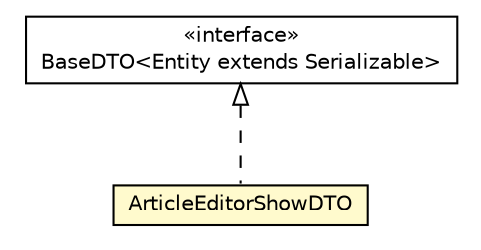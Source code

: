 #!/usr/local/bin/dot
#
# Class diagram 
# Generated by UMLGraph version 5.1 (http://www.umlgraph.org/)
#

digraph G {
	edge [fontname="Helvetica",fontsize=10,labelfontname="Helvetica",labelfontsize=10];
	node [fontname="Helvetica",fontsize=10,shape=plaintext];
	nodesep=0.25;
	ranksep=0.5;
	// cn.edu.uestc.acmicpc.db.dto.impl.article.ArticleEditorShowDTO
	c11266 [label=<<table title="cn.edu.uestc.acmicpc.db.dto.impl.article.ArticleEditorShowDTO" border="0" cellborder="1" cellspacing="0" cellpadding="2" port="p" bgcolor="lemonChiffon" href="./ArticleEditorShowDTO.html">
		<tr><td><table border="0" cellspacing="0" cellpadding="1">
<tr><td align="center" balign="center"> ArticleEditorShowDTO </td></tr>
		</table></td></tr>
		</table>>, fontname="Helvetica", fontcolor="black", fontsize=10.0];
	// cn.edu.uestc.acmicpc.db.dto.base.BaseDTO<Entity extends java.io.Serializable>
	c11309 [label=<<table title="cn.edu.uestc.acmicpc.db.dto.base.BaseDTO" border="0" cellborder="1" cellspacing="0" cellpadding="2" port="p" href="../../base/BaseDTO.html">
		<tr><td><table border="0" cellspacing="0" cellpadding="1">
<tr><td align="center" balign="center"> &#171;interface&#187; </td></tr>
<tr><td align="center" balign="center"> BaseDTO&lt;Entity extends Serializable&gt; </td></tr>
		</table></td></tr>
		</table>>, fontname="Helvetica", fontcolor="black", fontsize=10.0];
	//cn.edu.uestc.acmicpc.db.dto.impl.article.ArticleEditorShowDTO implements cn.edu.uestc.acmicpc.db.dto.base.BaseDTO<Entity extends java.io.Serializable>
	c11309:p -> c11266:p [dir=back,arrowtail=empty,style=dashed];
}

